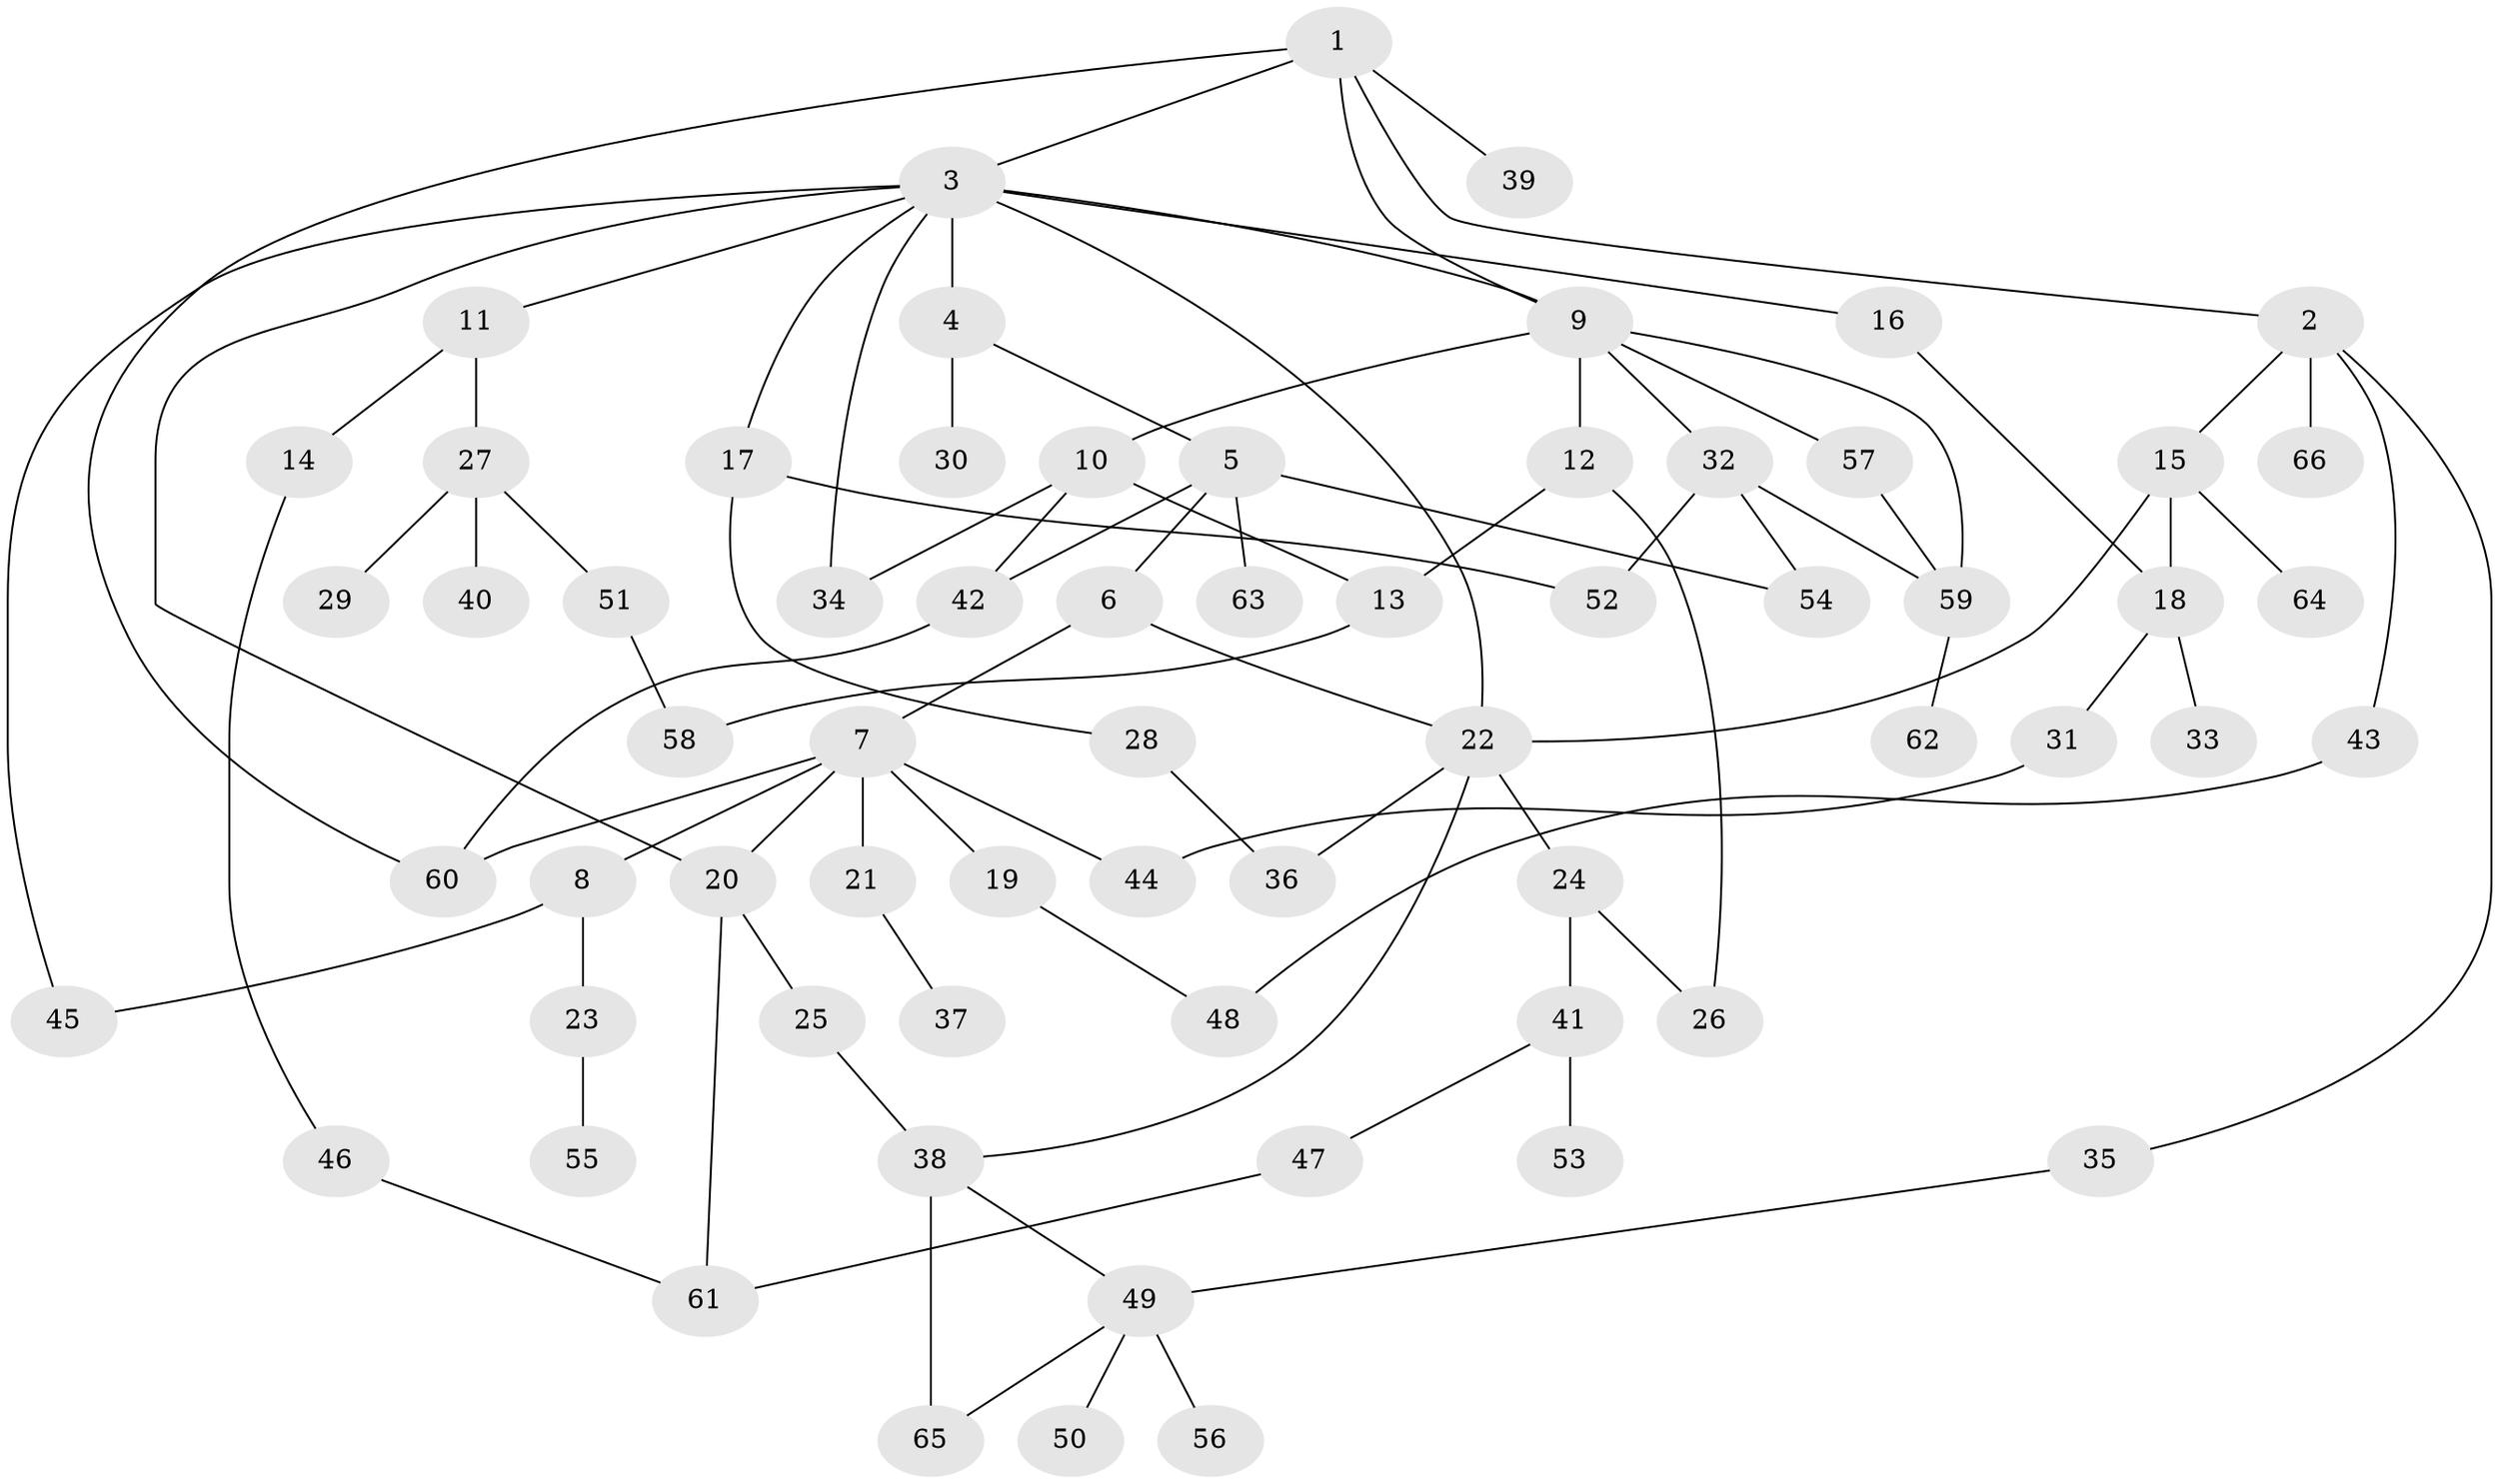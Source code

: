 // original degree distribution, {5: 0.06818181818181818, 6: 0.015151515151515152, 8: 0.015151515151515152, 3: 0.17424242424242425, 1: 0.2878787878787879, 4: 0.07575757575757576, 2: 0.36363636363636365}
// Generated by graph-tools (version 1.1) at 2025/34/03/09/25 02:34:12]
// undirected, 66 vertices, 90 edges
graph export_dot {
graph [start="1"]
  node [color=gray90,style=filled];
  1;
  2;
  3;
  4;
  5;
  6;
  7;
  8;
  9;
  10;
  11;
  12;
  13;
  14;
  15;
  16;
  17;
  18;
  19;
  20;
  21;
  22;
  23;
  24;
  25;
  26;
  27;
  28;
  29;
  30;
  31;
  32;
  33;
  34;
  35;
  36;
  37;
  38;
  39;
  40;
  41;
  42;
  43;
  44;
  45;
  46;
  47;
  48;
  49;
  50;
  51;
  52;
  53;
  54;
  55;
  56;
  57;
  58;
  59;
  60;
  61;
  62;
  63;
  64;
  65;
  66;
  1 -- 2 [weight=1.0];
  1 -- 3 [weight=1.0];
  1 -- 9 [weight=1.0];
  1 -- 39 [weight=1.0];
  1 -- 60 [weight=1.0];
  2 -- 15 [weight=1.0];
  2 -- 35 [weight=1.0];
  2 -- 43 [weight=1.0];
  2 -- 66 [weight=1.0];
  3 -- 4 [weight=5.0];
  3 -- 9 [weight=1.0];
  3 -- 11 [weight=1.0];
  3 -- 16 [weight=1.0];
  3 -- 17 [weight=1.0];
  3 -- 20 [weight=2.0];
  3 -- 22 [weight=1.0];
  3 -- 34 [weight=1.0];
  3 -- 45 [weight=1.0];
  4 -- 5 [weight=1.0];
  4 -- 30 [weight=1.0];
  5 -- 6 [weight=1.0];
  5 -- 42 [weight=1.0];
  5 -- 54 [weight=1.0];
  5 -- 63 [weight=1.0];
  6 -- 7 [weight=1.0];
  6 -- 22 [weight=1.0];
  7 -- 8 [weight=1.0];
  7 -- 19 [weight=1.0];
  7 -- 20 [weight=1.0];
  7 -- 21 [weight=3.0];
  7 -- 44 [weight=1.0];
  7 -- 60 [weight=1.0];
  8 -- 23 [weight=1.0];
  8 -- 45 [weight=1.0];
  9 -- 10 [weight=1.0];
  9 -- 12 [weight=1.0];
  9 -- 32 [weight=1.0];
  9 -- 57 [weight=1.0];
  9 -- 59 [weight=1.0];
  10 -- 13 [weight=1.0];
  10 -- 34 [weight=1.0];
  10 -- 42 [weight=1.0];
  11 -- 14 [weight=1.0];
  11 -- 27 [weight=1.0];
  12 -- 13 [weight=2.0];
  12 -- 26 [weight=1.0];
  13 -- 58 [weight=1.0];
  14 -- 46 [weight=1.0];
  15 -- 18 [weight=1.0];
  15 -- 22 [weight=1.0];
  15 -- 64 [weight=1.0];
  16 -- 18 [weight=1.0];
  17 -- 28 [weight=1.0];
  17 -- 52 [weight=2.0];
  18 -- 31 [weight=1.0];
  18 -- 33 [weight=1.0];
  19 -- 48 [weight=1.0];
  20 -- 25 [weight=2.0];
  20 -- 61 [weight=1.0];
  21 -- 37 [weight=1.0];
  22 -- 24 [weight=1.0];
  22 -- 36 [weight=1.0];
  22 -- 38 [weight=1.0];
  23 -- 55 [weight=1.0];
  24 -- 26 [weight=1.0];
  24 -- 41 [weight=1.0];
  25 -- 38 [weight=2.0];
  27 -- 29 [weight=1.0];
  27 -- 40 [weight=1.0];
  27 -- 51 [weight=1.0];
  28 -- 36 [weight=1.0];
  31 -- 44 [weight=1.0];
  32 -- 52 [weight=1.0];
  32 -- 54 [weight=1.0];
  32 -- 59 [weight=1.0];
  35 -- 49 [weight=1.0];
  38 -- 49 [weight=1.0];
  38 -- 65 [weight=1.0];
  41 -- 47 [weight=1.0];
  41 -- 53 [weight=1.0];
  42 -- 60 [weight=1.0];
  43 -- 48 [weight=1.0];
  46 -- 61 [weight=1.0];
  47 -- 61 [weight=1.0];
  49 -- 50 [weight=1.0];
  49 -- 56 [weight=2.0];
  49 -- 65 [weight=1.0];
  51 -- 58 [weight=1.0];
  57 -- 59 [weight=1.0];
  59 -- 62 [weight=1.0];
}
